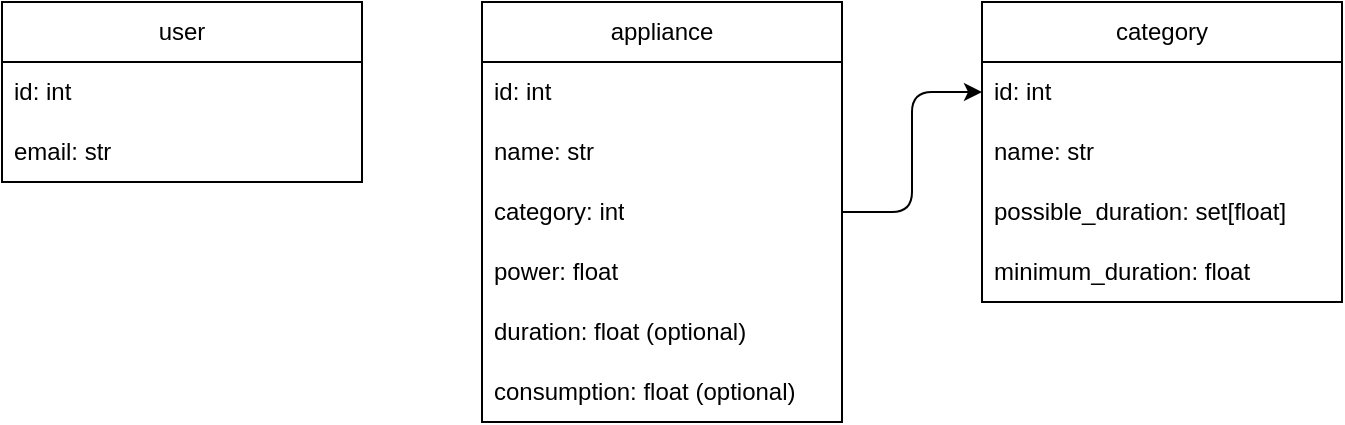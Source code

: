 <mxfile>
    <diagram id="reBNmCbFaXpWPZTxFQkn" name="datamodel">
        <mxGraphModel dx="674" dy="400" grid="1" gridSize="10" guides="1" tooltips="1" connect="1" arrows="1" fold="1" page="1" pageScale="1" pageWidth="827" pageHeight="1169" math="0" shadow="0">
            <root>
                <mxCell id="0"/>
                <mxCell id="1" parent="0"/>
                <mxCell id="2" value="appliance" style="swimlane;fontStyle=0;childLayout=stackLayout;horizontal=1;startSize=30;horizontalStack=0;resizeParent=1;resizeParentMax=0;resizeLast=0;collapsible=1;marginBottom=0;whiteSpace=wrap;html=1;" parent="1" vertex="1">
                    <mxGeometry x="300" y="20" width="180" height="210" as="geometry"/>
                </mxCell>
                <mxCell id="3" value="id: int" style="text;strokeColor=none;fillColor=none;align=left;verticalAlign=middle;spacingLeft=4;spacingRight=4;overflow=hidden;points=[[0,0.5],[1,0.5]];portConstraint=eastwest;rotatable=0;whiteSpace=wrap;html=1;" parent="2" vertex="1">
                    <mxGeometry y="30" width="180" height="30" as="geometry"/>
                </mxCell>
                <mxCell id="6" value="name: str" style="text;strokeColor=none;fillColor=none;align=left;verticalAlign=middle;spacingLeft=4;spacingRight=4;overflow=hidden;points=[[0,0.5],[1,0.5]];portConstraint=eastwest;rotatable=0;whiteSpace=wrap;html=1;" parent="2" vertex="1">
                    <mxGeometry y="60" width="180" height="30" as="geometry"/>
                </mxCell>
                <mxCell id="4" value="category: int" style="text;strokeColor=none;fillColor=none;align=left;verticalAlign=middle;spacingLeft=4;spacingRight=4;overflow=hidden;points=[[0,0.5],[1,0.5]];portConstraint=eastwest;rotatable=0;whiteSpace=wrap;html=1;" parent="2" vertex="1">
                    <mxGeometry y="90" width="180" height="30" as="geometry"/>
                </mxCell>
                <mxCell id="5" value="power: float" style="text;strokeColor=none;fillColor=none;align=left;verticalAlign=middle;spacingLeft=4;spacingRight=4;overflow=hidden;points=[[0,0.5],[1,0.5]];portConstraint=eastwest;rotatable=0;whiteSpace=wrap;html=1;" parent="2" vertex="1">
                    <mxGeometry y="120" width="180" height="30" as="geometry"/>
                </mxCell>
                <mxCell id="t5Tk68Go7pD3yQjzyZeN-16" value="duration: float (optional)" style="text;strokeColor=none;fillColor=none;align=left;verticalAlign=middle;spacingLeft=4;spacingRight=4;overflow=hidden;points=[[0,0.5],[1,0.5]];portConstraint=eastwest;rotatable=0;whiteSpace=wrap;html=1;" parent="2" vertex="1">
                    <mxGeometry y="150" width="180" height="30" as="geometry"/>
                </mxCell>
                <mxCell id="t5Tk68Go7pD3yQjzyZeN-17" value="consumption: float (optional)" style="text;strokeColor=none;fillColor=none;align=left;verticalAlign=middle;spacingLeft=4;spacingRight=4;overflow=hidden;points=[[0,0.5],[1,0.5]];portConstraint=eastwest;rotatable=0;whiteSpace=wrap;html=1;" parent="2" vertex="1">
                    <mxGeometry y="180" width="180" height="30" as="geometry"/>
                </mxCell>
                <mxCell id="7" value="category" style="swimlane;fontStyle=0;childLayout=stackLayout;horizontal=1;startSize=30;horizontalStack=0;resizeParent=1;resizeParentMax=0;resizeLast=0;collapsible=1;marginBottom=0;whiteSpace=wrap;html=1;" parent="1" vertex="1">
                    <mxGeometry x="550" y="20" width="180" height="150" as="geometry"/>
                </mxCell>
                <mxCell id="8" value="id: int" style="text;strokeColor=none;fillColor=none;align=left;verticalAlign=middle;spacingLeft=4;spacingRight=4;overflow=hidden;points=[[0,0.5],[1,0.5]];portConstraint=eastwest;rotatable=0;whiteSpace=wrap;html=1;" parent="7" vertex="1">
                    <mxGeometry y="30" width="180" height="30" as="geometry"/>
                </mxCell>
                <mxCell id="9" value="name: str" style="text;strokeColor=none;fillColor=none;align=left;verticalAlign=middle;spacingLeft=4;spacingRight=4;overflow=hidden;points=[[0,0.5],[1,0.5]];portConstraint=eastwest;rotatable=0;whiteSpace=wrap;html=1;" parent="7" vertex="1">
                    <mxGeometry y="60" width="180" height="30" as="geometry"/>
                </mxCell>
                <mxCell id="10" value="possible_duration: set[float]" style="text;strokeColor=none;fillColor=none;align=left;verticalAlign=middle;spacingLeft=4;spacingRight=4;overflow=hidden;points=[[0,0.5],[1,0.5]];portConstraint=eastwest;rotatable=0;whiteSpace=wrap;html=1;" parent="7" vertex="1">
                    <mxGeometry y="90" width="180" height="30" as="geometry"/>
                </mxCell>
                <mxCell id="11" value="minimum_duration: float" style="text;strokeColor=none;fillColor=none;align=left;verticalAlign=middle;spacingLeft=4;spacingRight=4;overflow=hidden;points=[[0,0.5],[1,0.5]];portConstraint=eastwest;rotatable=0;whiteSpace=wrap;html=1;" parent="7" vertex="1">
                    <mxGeometry y="120" width="180" height="30" as="geometry"/>
                </mxCell>
                <mxCell id="13" style="edgeStyle=orthogonalEdgeStyle;html=1;entryX=0;entryY=0.5;entryDx=0;entryDy=0;exitX=1;exitY=0.5;exitDx=0;exitDy=0;" parent="1" source="4" target="8" edge="1">
                    <mxGeometry relative="1" as="geometry"/>
                </mxCell>
                <mxCell id="14" value="user" style="swimlane;fontStyle=0;childLayout=stackLayout;horizontal=1;startSize=30;horizontalStack=0;resizeParent=1;resizeParentMax=0;resizeLast=0;collapsible=1;marginBottom=0;whiteSpace=wrap;html=1;" parent="1" vertex="1">
                    <mxGeometry x="60" y="20" width="180" height="90" as="geometry"/>
                </mxCell>
                <mxCell id="15" value="id: int" style="text;strokeColor=none;fillColor=none;align=left;verticalAlign=middle;spacingLeft=4;spacingRight=4;overflow=hidden;points=[[0,0.5],[1,0.5]];portConstraint=eastwest;rotatable=0;whiteSpace=wrap;html=1;" parent="14" vertex="1">
                    <mxGeometry y="30" width="180" height="30" as="geometry"/>
                </mxCell>
                <mxCell id="16" value="email: str" style="text;strokeColor=none;fillColor=none;align=left;verticalAlign=middle;spacingLeft=4;spacingRight=4;overflow=hidden;points=[[0,0.5],[1,0.5]];portConstraint=eastwest;rotatable=0;whiteSpace=wrap;html=1;" parent="14" vertex="1">
                    <mxGeometry y="60" width="180" height="30" as="geometry"/>
                </mxCell>
            </root>
        </mxGraphModel>
    </diagram>
    <diagram id="nFoeMVPGPOFVknPzlDux" name="usecases">
        <mxGraphModel dx="674" dy="400" grid="1" gridSize="10" guides="1" tooltips="1" connect="1" arrows="1" fold="1" page="1" pageScale="1" pageWidth="827" pageHeight="1169" math="0" shadow="0">
            <root>
                <mxCell id="0"/>
                <mxCell id="1" parent="0"/>
                <mxCell id="l-QIw_7SRMzw5yrItMDG-1" value="User" style="shape=umlActor;html=1;verticalLabelPosition=bottom;verticalAlign=top;align=center;" parent="1" vertex="1">
                    <mxGeometry x="140" y="20" width="30" height="60" as="geometry"/>
                </mxCell>
                <mxCell id="l-QIw_7SRMzw5yrItMDG-5" value="backend" style="shape=cylinder3;whiteSpace=wrap;html=1;boundedLbl=1;backgroundOutline=1;size=15;" parent="1" vertex="1">
                    <mxGeometry x="660" y="20" width="60" height="80" as="geometry"/>
                </mxCell>
                <mxCell id="l-QIw_7SRMzw5yrItMDG-9" value="application" style="swimlane;whiteSpace=wrap;html=1;" parent="1" vertex="1">
                    <mxGeometry x="313.5" y="30" width="200" height="70" as="geometry"/>
                </mxCell>
                <mxCell id="l-QIw_7SRMzw5yrItMDG-10" value="" style="endArrow=none;html=1;" parent="1" edge="1">
                    <mxGeometry width="50" height="50" relative="1" as="geometry">
                        <mxPoint x="240" y="760" as="sourcePoint"/>
                        <mxPoint x="240" y="10" as="targetPoint"/>
                    </mxGeometry>
                </mxCell>
                <mxCell id="l-QIw_7SRMzw5yrItMDG-11" value="" style="endArrow=none;html=1;" parent="1" edge="1">
                    <mxGeometry width="50" height="50" relative="1" as="geometry">
                        <mxPoint x="560" y="760" as="sourcePoint"/>
                        <mxPoint x="560" y="10" as="targetPoint"/>
                    </mxGeometry>
                </mxCell>
                <mxCell id="l-QIw_7SRMzw5yrItMDG-14" style="edgeStyle=orthogonalEdgeStyle;html=1;" parent="1" source="l-QIw_7SRMzw5yrItMDG-12" target="l-QIw_7SRMzw5yrItMDG-13" edge="1">
                    <mxGeometry relative="1" as="geometry"/>
                </mxCell>
                <mxCell id="l-QIw_7SRMzw5yrItMDG-12" value="" style="ellipse;whiteSpace=wrap;html=1;aspect=fixed;gradientColor=none;fillColor=#000000;" parent="1" vertex="1">
                    <mxGeometry x="145" y="130" width="10" height="10" as="geometry"/>
                </mxCell>
                <mxCell id="l-QIw_7SRMzw5yrItMDG-16" style="edgeStyle=orthogonalEdgeStyle;html=1;entryX=0;entryY=0.5;entryDx=0;entryDy=0;fontFamily=Helvetica;fontSize=12;fontColor=default;" parent="1" source="l-QIw_7SRMzw5yrItMDG-13" target="l-QIw_7SRMzw5yrItMDG-15" edge="1">
                    <mxGeometry relative="1" as="geometry"/>
                </mxCell>
                <mxCell id="l-QIw_7SRMzw5yrItMDG-13" value="add appliance" style="rounded=1;whiteSpace=wrap;html=1;" parent="1" vertex="1">
                    <mxGeometry x="80" y="160" width="140" height="30" as="geometry"/>
                </mxCell>
                <mxCell id="l-QIw_7SRMzw5yrItMDG-18" style="edgeStyle=orthogonalEdgeStyle;html=1;fontFamily=Helvetica;fontSize=12;fontColor=default;" parent="1" source="l-QIw_7SRMzw5yrItMDG-15" target="l-QIw_7SRMzw5yrItMDG-17" edge="1">
                    <mxGeometry relative="1" as="geometry">
                        <Array as="points">
                            <mxPoint x="422" y="230"/>
                        </Array>
                    </mxGeometry>
                </mxCell>
                <mxCell id="l-QIw_7SRMzw5yrItMDG-15" value="display new appliance table line" style="rounded=1;whiteSpace=wrap;html=1;" parent="1" vertex="1">
                    <mxGeometry x="313.5" y="160" width="216.5" height="30" as="geometry"/>
                </mxCell>
                <mxCell id="l-QIw_7SRMzw5yrItMDG-20" style="edgeStyle=orthogonalEdgeStyle;html=1;fontFamily=Helvetica;fontSize=12;fontColor=default;" parent="1" source="l-QIw_7SRMzw5yrItMDG-17" target="l-QIw_7SRMzw5yrItMDG-13" edge="1">
                    <mxGeometry relative="1" as="geometry"/>
                </mxCell>
                <mxCell id="l-QIw_7SRMzw5yrItMDG-22" style="edgeStyle=orthogonalEdgeStyle;html=1;fontFamily=Helvetica;fontSize=12;fontColor=default;" parent="1" source="l-QIw_7SRMzw5yrItMDG-17" target="l-QIw_7SRMzw5yrItMDG-21" edge="1">
                    <mxGeometry relative="1" as="geometry"/>
                </mxCell>
                <mxCell id="sOy2-K2kpUMpCZnu9SS--11" style="edgeStyle=orthogonalEdgeStyle;html=1;fontFamily=Helvetica;fontSize=12;fontColor=default;" parent="1" source="l-QIw_7SRMzw5yrItMDG-17" target="l-QIw_7SRMzw5yrItMDG-35" edge="1">
                    <mxGeometry relative="1" as="geometry">
                        <Array as="points">
                            <mxPoint x="690" y="240"/>
                        </Array>
                    </mxGeometry>
                </mxCell>
                <mxCell id="l-QIw_7SRMzw5yrItMDG-17" value="fillin appliance attributes" style="rounded=1;whiteSpace=wrap;html=1;" parent="1" vertex="1">
                    <mxGeometry x="80" y="220" width="140" height="30" as="geometry"/>
                </mxCell>
                <mxCell id="l-QIw_7SRMzw5yrItMDG-43" style="edgeStyle=orthogonalEdgeStyle;html=1;fontFamily=Helvetica;fontSize=12;fontColor=default;" parent="1" source="l-QIw_7SRMzw5yrItMDG-21" target="l-QIw_7SRMzw5yrItMDG-28" edge="1">
                    <mxGeometry relative="1" as="geometry"/>
                </mxCell>
                <mxCell id="l-QIw_7SRMzw5yrItMDG-21" value="add total consumption" style="rounded=1;whiteSpace=wrap;html=1;" parent="1" vertex="1">
                    <mxGeometry x="80" y="395" width="140" height="30" as="geometry"/>
                </mxCell>
                <mxCell id="l-QIw_7SRMzw5yrItMDG-45" value="wrong" style="edgeStyle=orthogonalEdgeStyle;html=1;fontFamily=Helvetica;fontSize=12;fontColor=default;" parent="1" source="l-QIw_7SRMzw5yrItMDG-28" target="l-QIw_7SRMzw5yrItMDG-21" edge="1">
                    <mxGeometry relative="1" as="geometry"/>
                </mxCell>
                <mxCell id="l-QIw_7SRMzw5yrItMDG-46" value="correct" style="edgeStyle=orthogonalEdgeStyle;html=1;entryX=0.5;entryY=0;entryDx=0;entryDy=0;fontFamily=Helvetica;fontSize=12;fontColor=default;" parent="1" source="l-QIw_7SRMzw5yrItMDG-28" target="l-QIw_7SRMzw5yrItMDG-33" edge="1">
                    <mxGeometry relative="1" as="geometry">
                        <Array as="points">
                            <mxPoint x="413" y="490"/>
                            <mxPoint x="150" y="490"/>
                        </Array>
                    </mxGeometry>
                </mxCell>
                <mxCell id="l-QIw_7SRMzw5yrItMDG-28" value="check correctness of inputed consumption" style="rounded=1;whiteSpace=wrap;html=1;" parent="1" vertex="1">
                    <mxGeometry x="300" y="440" width="190" height="40" as="geometry"/>
                </mxCell>
                <mxCell id="sOy2-K2kpUMpCZnu9SS--1" style="edgeStyle=orthogonalEdgeStyle;html=1;fontFamily=Helvetica;fontSize=12;fontColor=default;" parent="1" source="l-QIw_7SRMzw5yrItMDG-33" target="l-QIw_7SRMzw5yrItMDG-47" edge="1">
                    <mxGeometry relative="1" as="geometry"/>
                </mxCell>
                <mxCell id="l-QIw_7SRMzw5yrItMDG-33" value="launch optimisation" style="rounded=1;whiteSpace=wrap;html=1;" parent="1" vertex="1">
                    <mxGeometry x="80" y="530" width="140" height="30" as="geometry"/>
                </mxCell>
                <mxCell id="l-QIw_7SRMzw5yrItMDG-41" value="correct category" style="edgeStyle=orthogonalEdgeStyle;html=1;fontFamily=Helvetica;fontSize=12;fontColor=default;" parent="1" source="l-QIw_7SRMzw5yrItMDG-35" target="l-QIw_7SRMzw5yrItMDG-38" edge="1">
                    <mxGeometry relative="1" as="geometry"/>
                </mxCell>
                <mxCell id="sOy2-K2kpUMpCZnu9SS--10" value="incorrect category" style="edgeStyle=orthogonalEdgeStyle;html=1;fontFamily=Helvetica;fontSize=12;fontColor=default;" parent="1" source="l-QIw_7SRMzw5yrItMDG-35" target="sOy2-K2kpUMpCZnu9SS--7" edge="1">
                    <mxGeometry relative="1" as="geometry">
                        <Array as="points">
                            <mxPoint x="650" y="300"/>
                        </Array>
                    </mxGeometry>
                </mxCell>
                <mxCell id="l-QIw_7SRMzw5yrItMDG-35" value="add appliance to db and compute minimum energy consumption" style="rounded=1;whiteSpace=wrap;html=1;" parent="1" vertex="1">
                    <mxGeometry x="620" y="350" width="140" height="50" as="geometry"/>
                </mxCell>
                <mxCell id="l-QIw_7SRMzw5yrItMDG-38" value="display minimum energy consumption" style="rounded=1;whiteSpace=wrap;html=1;" parent="1" vertex="1">
                    <mxGeometry x="300" y="355" width="190" height="40" as="geometry"/>
                </mxCell>
                <mxCell id="sOy2-K2kpUMpCZnu9SS--3" style="edgeStyle=orthogonalEdgeStyle;html=1;fontFamily=Helvetica;fontSize=12;fontColor=default;" parent="1" source="l-QIw_7SRMzw5yrItMDG-47" target="sOy2-K2kpUMpCZnu9SS--2" edge="1">
                    <mxGeometry relative="1" as="geometry">
                        <Array as="points">
                            <mxPoint x="695" y="652"/>
                        </Array>
                    </mxGeometry>
                </mxCell>
                <mxCell id="l-QIw_7SRMzw5yrItMDG-47" value="compute:&lt;br&gt;- energy consumption of each appliance (absolute and percent)&lt;br&gt;- duration of each appliance&lt;br&gt;- total consumption&lt;br&gt;- percent of total consumption respect to given" style="rounded=1;whiteSpace=wrap;html=1;align=left;spacingLeft=15;" parent="1" vertex="1">
                    <mxGeometry x="570" y="486.25" width="250" height="117.5" as="geometry"/>
                </mxCell>
                <mxCell id="sOy2-K2kpUMpCZnu9SS--15" style="edgeStyle=orthogonalEdgeStyle;html=1;fontFamily=Helvetica;fontSize=12;fontColor=default;" parent="1" source="sOy2-K2kpUMpCZnu9SS--2" target="sOy2-K2kpUMpCZnu9SS--14" edge="1">
                    <mxGeometry relative="1" as="geometry"/>
                </mxCell>
                <mxCell id="sOy2-K2kpUMpCZnu9SS--2" value="display:&lt;br&gt;&lt;span style=&quot;&quot;&gt;- energy consumption of each appliance (absolute and percent)&lt;/span&gt;&lt;br style=&quot;border-color: var(--border-color);&quot;&gt;&lt;span style=&quot;&quot;&gt;- duration of each appliance&lt;/span&gt;&lt;br style=&quot;border-color: var(--border-color);&quot;&gt;&lt;span style=&quot;&quot;&gt;- total consumption&lt;/span&gt;&lt;br style=&quot;border-color: var(--border-color);&quot;&gt;&lt;span style=&quot;&quot;&gt;- percent of total consumption respect to given&lt;/span&gt;" style="rounded=1;whiteSpace=wrap;html=1;align=left;spacingLeft=13;" parent="1" vertex="1">
                    <mxGeometry x="270" y="595" width="236.5" height="115" as="geometry"/>
                </mxCell>
                <mxCell id="sOy2-K2kpUMpCZnu9SS--12" style="edgeStyle=orthogonalEdgeStyle;html=1;entryX=0.75;entryY=1;entryDx=0;entryDy=0;fontFamily=Helvetica;fontSize=12;fontColor=default;" parent="1" source="sOy2-K2kpUMpCZnu9SS--7" target="l-QIw_7SRMzw5yrItMDG-17" edge="1">
                    <mxGeometry relative="1" as="geometry"/>
                </mxCell>
                <mxCell id="sOy2-K2kpUMpCZnu9SS--7" value="display incorrect line" style="rounded=1;whiteSpace=wrap;html=1;" parent="1" vertex="1">
                    <mxGeometry x="300" y="280" width="190" height="30" as="geometry"/>
                </mxCell>
                <mxCell id="sOy2-K2kpUMpCZnu9SS--16" style="edgeStyle=orthogonalEdgeStyle;html=1;entryX=0;entryY=0.5;entryDx=0;entryDy=0;fontFamily=Helvetica;fontSize=12;fontColor=default;" parent="1" source="sOy2-K2kpUMpCZnu9SS--14" target="l-QIw_7SRMzw5yrItMDG-12" edge="1">
                    <mxGeometry relative="1" as="geometry">
                        <Array as="points">
                            <mxPoint x="70" y="683"/>
                            <mxPoint x="70" y="135"/>
                        </Array>
                    </mxGeometry>
                </mxCell>
                <mxCell id="sOy2-K2kpUMpCZnu9SS--14" value="start over" style="rounded=1;whiteSpace=wrap;html=1;" parent="1" vertex="1">
                    <mxGeometry x="80" y="637.5" width="140" height="30" as="geometry"/>
                </mxCell>
            </root>
        </mxGraphModel>
    </diagram>
</mxfile>